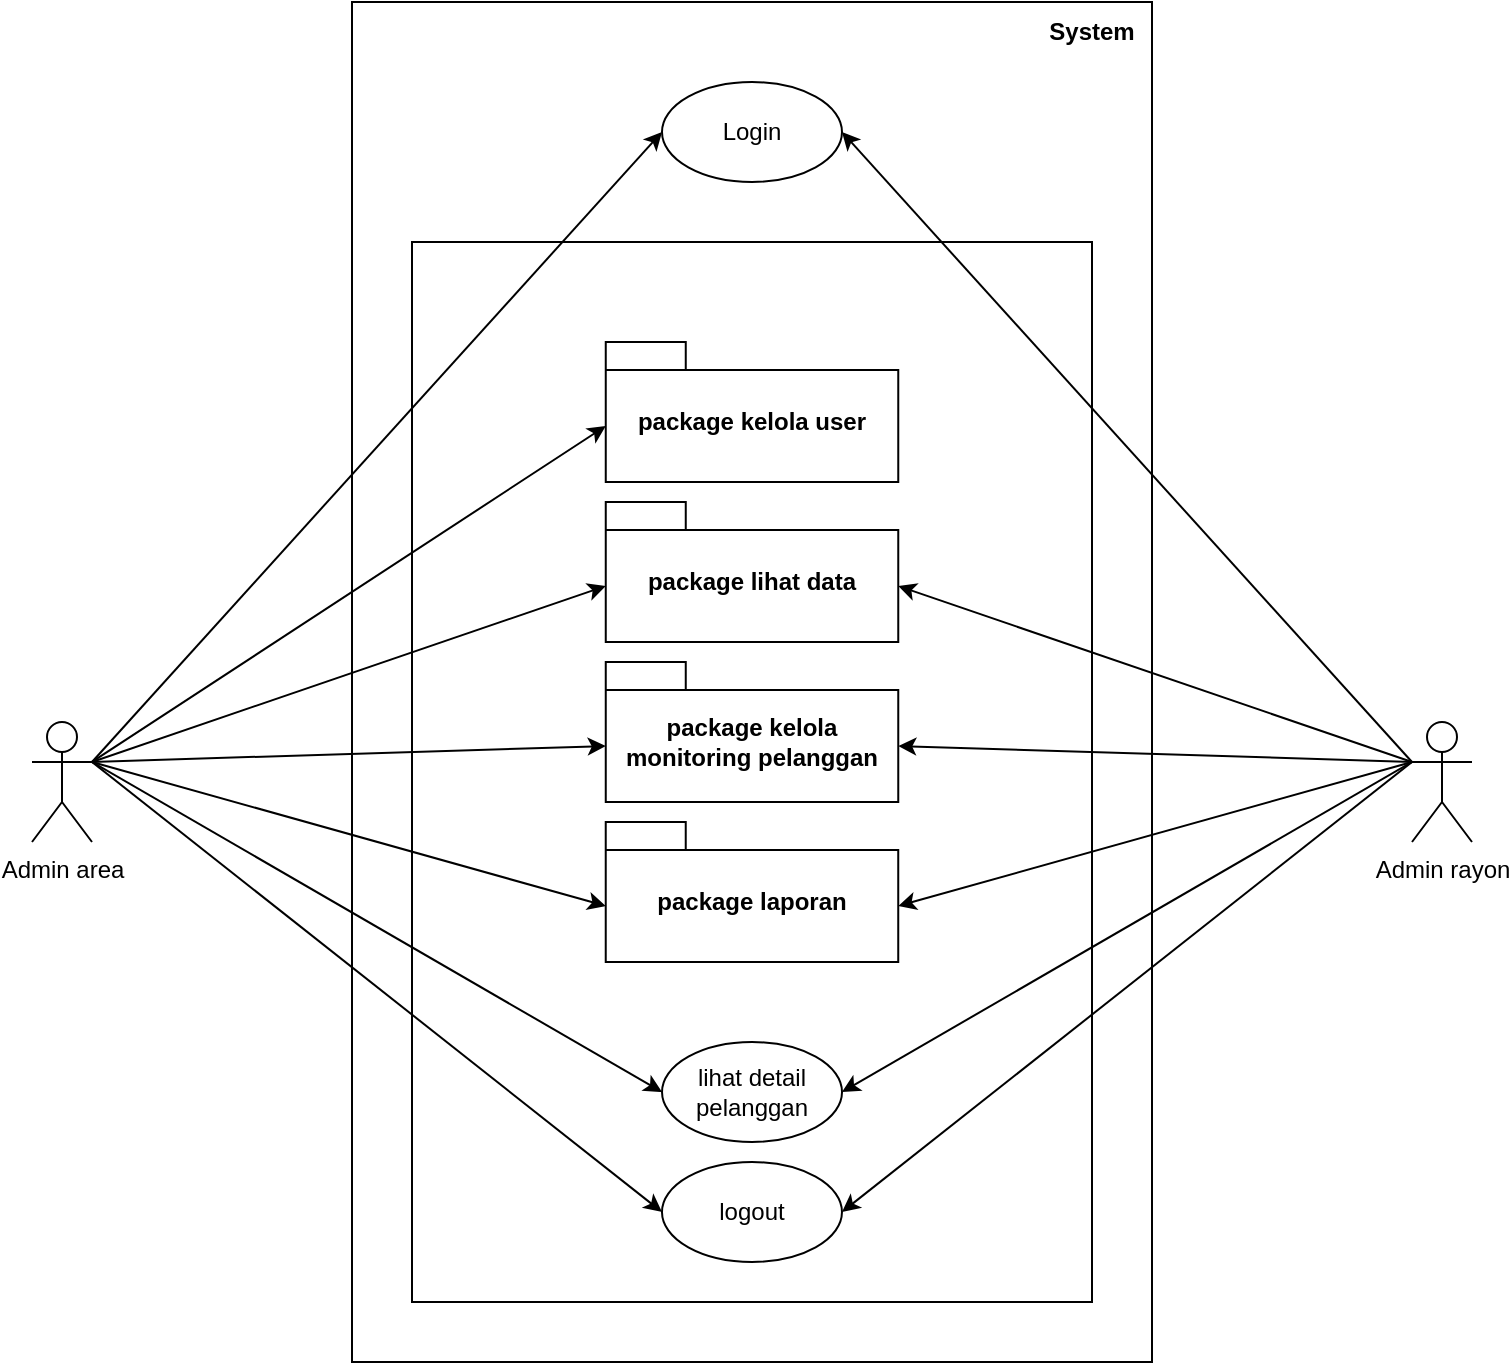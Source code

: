 <mxfile version="21.6.1" type="github">
  <diagram name="Halaman-1" id="Duaf8t8ROUxW44v96eA_">
    <mxGraphModel dx="1313" dy="734" grid="1" gridSize="10" guides="1" tooltips="1" connect="1" arrows="1" fold="1" page="1" pageScale="1" pageWidth="827" pageHeight="1169" math="0" shadow="0">
      <root>
        <mxCell id="0" />
        <mxCell id="1" parent="0" />
        <mxCell id="MNZ-dZBe_cx61TnlEZeX-2" value="" style="rounded=0;whiteSpace=wrap;html=1;fillColor=none;" vertex="1" parent="1">
          <mxGeometry x="200" y="80" width="400" height="680" as="geometry" />
        </mxCell>
        <mxCell id="MNZ-dZBe_cx61TnlEZeX-3" value="" style="rounded=0;whiteSpace=wrap;html=1;fillColor=none;" vertex="1" parent="1">
          <mxGeometry x="230" y="200" width="340" height="530" as="geometry" />
        </mxCell>
        <mxCell id="MNZ-dZBe_cx61TnlEZeX-14" style="rounded=0;orthogonalLoop=1;jettySize=auto;html=1;exitX=1;exitY=0.333;exitDx=0;exitDy=0;exitPerimeter=0;entryX=0;entryY=0.5;entryDx=0;entryDy=0;" edge="1" parent="1" source="MNZ-dZBe_cx61TnlEZeX-4" target="MNZ-dZBe_cx61TnlEZeX-6">
          <mxGeometry relative="1" as="geometry" />
        </mxCell>
        <mxCell id="MNZ-dZBe_cx61TnlEZeX-15" style="rounded=0;orthogonalLoop=1;jettySize=auto;html=1;exitX=1;exitY=0.333;exitDx=0;exitDy=0;exitPerimeter=0;entryX=0;entryY=0;entryDx=0;entryDy=42;entryPerimeter=0;" edge="1" parent="1" source="MNZ-dZBe_cx61TnlEZeX-4" target="MNZ-dZBe_cx61TnlEZeX-7">
          <mxGeometry relative="1" as="geometry" />
        </mxCell>
        <mxCell id="MNZ-dZBe_cx61TnlEZeX-16" style="rounded=0;orthogonalLoop=1;jettySize=auto;html=1;exitX=1;exitY=0.333;exitDx=0;exitDy=0;exitPerimeter=0;entryX=0;entryY=0;entryDx=0;entryDy=42;entryPerimeter=0;" edge="1" parent="1" source="MNZ-dZBe_cx61TnlEZeX-4" target="MNZ-dZBe_cx61TnlEZeX-8">
          <mxGeometry relative="1" as="geometry" />
        </mxCell>
        <mxCell id="MNZ-dZBe_cx61TnlEZeX-17" style="rounded=0;orthogonalLoop=1;jettySize=auto;html=1;exitX=1;exitY=0.333;exitDx=0;exitDy=0;exitPerimeter=0;entryX=0;entryY=0;entryDx=0;entryDy=42;entryPerimeter=0;" edge="1" parent="1" source="MNZ-dZBe_cx61TnlEZeX-4" target="MNZ-dZBe_cx61TnlEZeX-9">
          <mxGeometry relative="1" as="geometry" />
        </mxCell>
        <mxCell id="MNZ-dZBe_cx61TnlEZeX-18" style="rounded=0;orthogonalLoop=1;jettySize=auto;html=1;exitX=1;exitY=0.333;exitDx=0;exitDy=0;exitPerimeter=0;entryX=0;entryY=0;entryDx=0;entryDy=42;entryPerimeter=0;" edge="1" parent="1" source="MNZ-dZBe_cx61TnlEZeX-4" target="MNZ-dZBe_cx61TnlEZeX-10">
          <mxGeometry relative="1" as="geometry" />
        </mxCell>
        <mxCell id="MNZ-dZBe_cx61TnlEZeX-19" style="rounded=0;orthogonalLoop=1;jettySize=auto;html=1;exitX=1;exitY=0.333;exitDx=0;exitDy=0;exitPerimeter=0;entryX=0;entryY=0.5;entryDx=0;entryDy=0;" edge="1" parent="1" source="MNZ-dZBe_cx61TnlEZeX-4" target="MNZ-dZBe_cx61TnlEZeX-11">
          <mxGeometry relative="1" as="geometry" />
        </mxCell>
        <mxCell id="MNZ-dZBe_cx61TnlEZeX-20" style="rounded=0;orthogonalLoop=1;jettySize=auto;html=1;exitX=1;exitY=0.333;exitDx=0;exitDy=0;exitPerimeter=0;entryX=0;entryY=0.5;entryDx=0;entryDy=0;" edge="1" parent="1" source="MNZ-dZBe_cx61TnlEZeX-4" target="MNZ-dZBe_cx61TnlEZeX-12">
          <mxGeometry relative="1" as="geometry" />
        </mxCell>
        <mxCell id="MNZ-dZBe_cx61TnlEZeX-4" value="Admin area" style="shape=umlActor;verticalLabelPosition=bottom;verticalAlign=top;html=1;outlineConnect=0;" vertex="1" parent="1">
          <mxGeometry x="40" y="440" width="30" height="60" as="geometry" />
        </mxCell>
        <mxCell id="MNZ-dZBe_cx61TnlEZeX-21" style="rounded=0;orthogonalLoop=1;jettySize=auto;html=1;exitX=0;exitY=0.333;exitDx=0;exitDy=0;exitPerimeter=0;entryX=0;entryY=0;entryDx=146.25;entryDy=42;entryPerimeter=0;" edge="1" parent="1" source="MNZ-dZBe_cx61TnlEZeX-5" target="MNZ-dZBe_cx61TnlEZeX-8">
          <mxGeometry relative="1" as="geometry" />
        </mxCell>
        <mxCell id="MNZ-dZBe_cx61TnlEZeX-22" style="rounded=0;orthogonalLoop=1;jettySize=auto;html=1;exitX=0;exitY=0.333;exitDx=0;exitDy=0;exitPerimeter=0;entryX=0;entryY=0;entryDx=146.25;entryDy=42;entryPerimeter=0;" edge="1" parent="1" source="MNZ-dZBe_cx61TnlEZeX-5" target="MNZ-dZBe_cx61TnlEZeX-9">
          <mxGeometry relative="1" as="geometry" />
        </mxCell>
        <mxCell id="MNZ-dZBe_cx61TnlEZeX-23" style="rounded=0;orthogonalLoop=1;jettySize=auto;html=1;exitX=0;exitY=0.333;exitDx=0;exitDy=0;exitPerimeter=0;entryX=0;entryY=0;entryDx=146.25;entryDy=42;entryPerimeter=0;" edge="1" parent="1" source="MNZ-dZBe_cx61TnlEZeX-5" target="MNZ-dZBe_cx61TnlEZeX-10">
          <mxGeometry relative="1" as="geometry" />
        </mxCell>
        <mxCell id="MNZ-dZBe_cx61TnlEZeX-24" style="rounded=0;orthogonalLoop=1;jettySize=auto;html=1;exitX=0;exitY=0.333;exitDx=0;exitDy=0;exitPerimeter=0;entryX=1;entryY=0.5;entryDx=0;entryDy=0;" edge="1" parent="1" source="MNZ-dZBe_cx61TnlEZeX-5" target="MNZ-dZBe_cx61TnlEZeX-11">
          <mxGeometry relative="1" as="geometry" />
        </mxCell>
        <mxCell id="MNZ-dZBe_cx61TnlEZeX-25" style="rounded=0;orthogonalLoop=1;jettySize=auto;html=1;exitX=0;exitY=0.333;exitDx=0;exitDy=0;exitPerimeter=0;entryX=1;entryY=0.5;entryDx=0;entryDy=0;" edge="1" parent="1" source="MNZ-dZBe_cx61TnlEZeX-5" target="MNZ-dZBe_cx61TnlEZeX-12">
          <mxGeometry relative="1" as="geometry" />
        </mxCell>
        <mxCell id="MNZ-dZBe_cx61TnlEZeX-26" style="rounded=0;orthogonalLoop=1;jettySize=auto;html=1;exitX=0;exitY=0.333;exitDx=0;exitDy=0;exitPerimeter=0;entryX=1;entryY=0.5;entryDx=0;entryDy=0;" edge="1" parent="1" source="MNZ-dZBe_cx61TnlEZeX-5" target="MNZ-dZBe_cx61TnlEZeX-6">
          <mxGeometry relative="1" as="geometry" />
        </mxCell>
        <mxCell id="MNZ-dZBe_cx61TnlEZeX-5" value="Admin rayon" style="shape=umlActor;verticalLabelPosition=bottom;verticalAlign=top;html=1;outlineConnect=0;" vertex="1" parent="1">
          <mxGeometry x="730" y="440" width="30" height="60" as="geometry" />
        </mxCell>
        <mxCell id="MNZ-dZBe_cx61TnlEZeX-6" value="Login" style="ellipse;whiteSpace=wrap;html=1;" vertex="1" parent="1">
          <mxGeometry x="355" y="120" width="90" height="50" as="geometry" />
        </mxCell>
        <mxCell id="MNZ-dZBe_cx61TnlEZeX-7" value="package kelola user" style="shape=folder;fontStyle=1;spacingTop=10;tabWidth=40;tabHeight=14;tabPosition=left;html=1;whiteSpace=wrap;" vertex="1" parent="1">
          <mxGeometry x="326.88" y="250" width="146.25" height="70" as="geometry" />
        </mxCell>
        <mxCell id="MNZ-dZBe_cx61TnlEZeX-8" value="package lihat data" style="shape=folder;fontStyle=1;spacingTop=10;tabWidth=40;tabHeight=14;tabPosition=left;html=1;whiteSpace=wrap;" vertex="1" parent="1">
          <mxGeometry x="326.88" y="330" width="146.25" height="70" as="geometry" />
        </mxCell>
        <mxCell id="MNZ-dZBe_cx61TnlEZeX-9" value="package kelola monitoring pelanggan" style="shape=folder;fontStyle=1;spacingTop=10;tabWidth=40;tabHeight=14;tabPosition=left;html=1;whiteSpace=wrap;" vertex="1" parent="1">
          <mxGeometry x="326.88" y="410" width="146.25" height="70" as="geometry" />
        </mxCell>
        <mxCell id="MNZ-dZBe_cx61TnlEZeX-10" value="package laporan" style="shape=folder;fontStyle=1;spacingTop=10;tabWidth=40;tabHeight=14;tabPosition=left;html=1;whiteSpace=wrap;" vertex="1" parent="1">
          <mxGeometry x="326.87" y="490" width="146.25" height="70" as="geometry" />
        </mxCell>
        <mxCell id="MNZ-dZBe_cx61TnlEZeX-11" value="lihat detail pelanggan" style="ellipse;whiteSpace=wrap;html=1;" vertex="1" parent="1">
          <mxGeometry x="355.01" y="600" width="90" height="50" as="geometry" />
        </mxCell>
        <mxCell id="MNZ-dZBe_cx61TnlEZeX-12" value="logout" style="ellipse;whiteSpace=wrap;html=1;" vertex="1" parent="1">
          <mxGeometry x="354.99" y="660" width="90" height="50" as="geometry" />
        </mxCell>
        <mxCell id="MNZ-dZBe_cx61TnlEZeX-13" value="&lt;b&gt;System&lt;/b&gt;" style="text;html=1;strokeColor=none;fillColor=none;align=center;verticalAlign=middle;whiteSpace=wrap;rounded=0;" vertex="1" parent="1">
          <mxGeometry x="540" y="80" width="60" height="30" as="geometry" />
        </mxCell>
      </root>
    </mxGraphModel>
  </diagram>
</mxfile>
